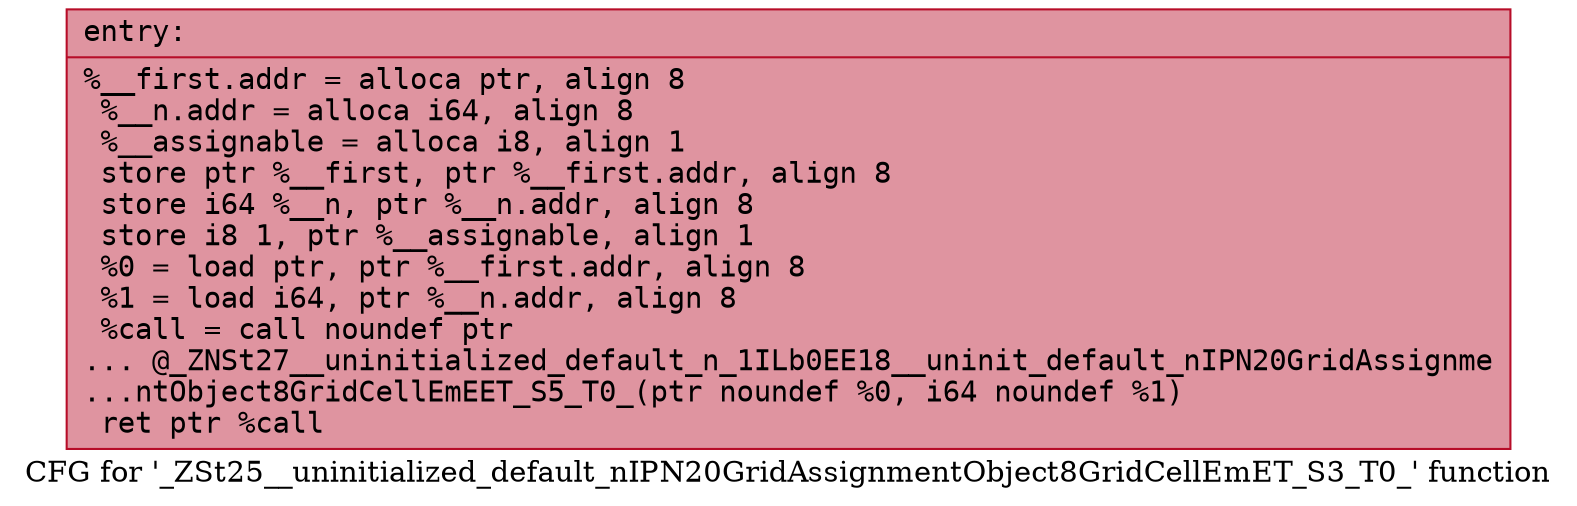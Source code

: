 digraph "CFG for '_ZSt25__uninitialized_default_nIPN20GridAssignmentObject8GridCellEmET_S3_T0_' function" {
	label="CFG for '_ZSt25__uninitialized_default_nIPN20GridAssignmentObject8GridCellEmET_S3_T0_' function";

	Node0x56461944d5c0 [shape=record,color="#b70d28ff", style=filled, fillcolor="#b70d2870" fontname="Courier",label="{entry:\l|  %__first.addr = alloca ptr, align 8\l  %__n.addr = alloca i64, align 8\l  %__assignable = alloca i8, align 1\l  store ptr %__first, ptr %__first.addr, align 8\l  store i64 %__n, ptr %__n.addr, align 8\l  store i8 1, ptr %__assignable, align 1\l  %0 = load ptr, ptr %__first.addr, align 8\l  %1 = load i64, ptr %__n.addr, align 8\l  %call = call noundef ptr\l... @_ZNSt27__uninitialized_default_n_1ILb0EE18__uninit_default_nIPN20GridAssignme\l...ntObject8GridCellEmEET_S5_T0_(ptr noundef %0, i64 noundef %1)\l  ret ptr %call\l}"];
}

